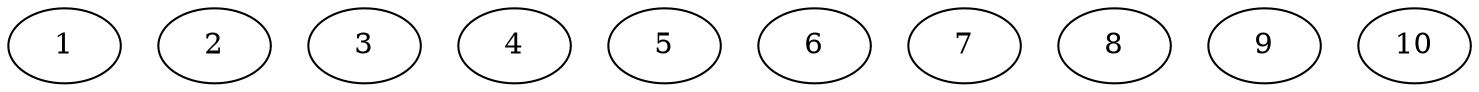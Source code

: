 digraph "Random_N10_EdgeDensity0%_P10.dot" {
	1	[Weight=32];
	2	[Weight=29];
	3	[Weight=20];
	4	[Weight=39];
	5	[Weight=36];
	6	[Weight=19];
	7	[Weight=11];
	8	[Weight=29];
	9	[Weight=11];
	10	[Weight=38];
}
